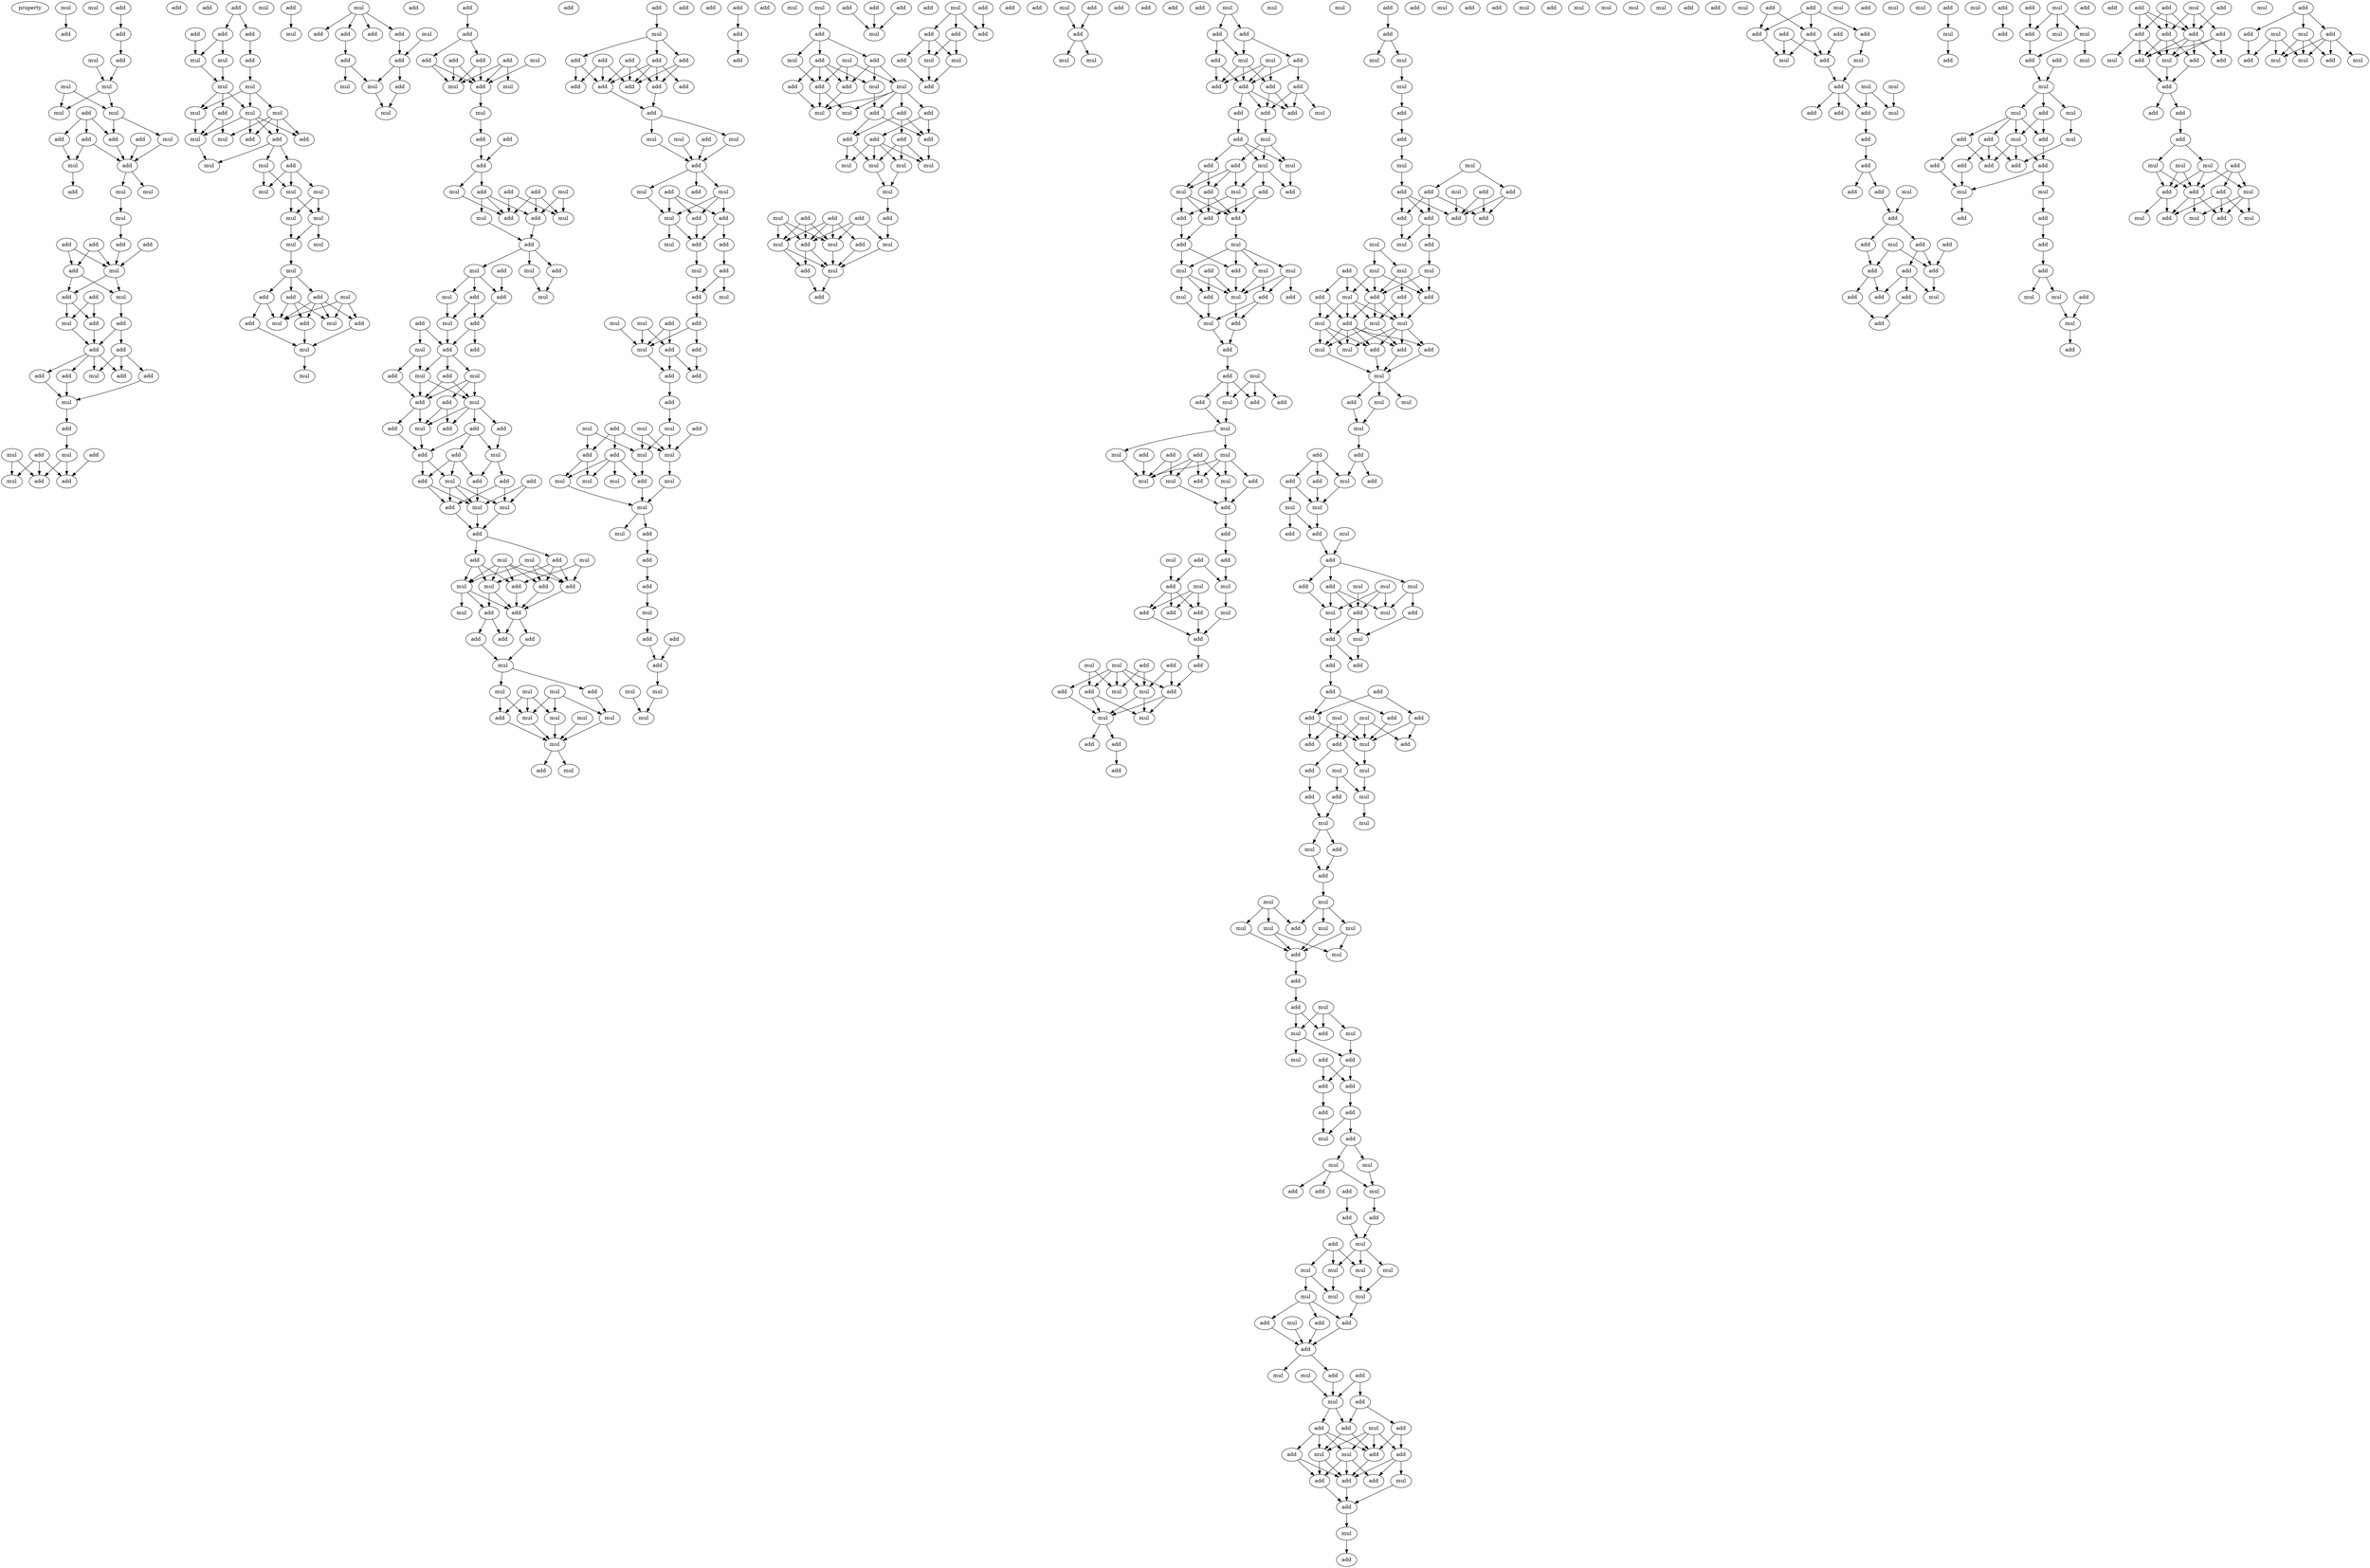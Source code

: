 digraph {
    node [fontcolor=black]
    property [mul=2,lf=2.0]
    0 [ label = mul ];
    1 [ label = mul ];
    2 [ label = add ];
    3 [ label = add ];
    4 [ label = add ];
    5 [ label = mul ];
    6 [ label = add ];
    7 [ label = mul ];
    8 [ label = mul ];
    9 [ label = add ];
    10 [ label = mul ];
    11 [ label = mul ];
    12 [ label = add ];
    13 [ label = add ];
    14 [ label = mul ];
    15 [ label = add ];
    16 [ label = add ];
    17 [ label = mul ];
    18 [ label = add ];
    19 [ label = add ];
    20 [ label = mul ];
    21 [ label = mul ];
    22 [ label = mul ];
    23 [ label = add ];
    24 [ label = add ];
    25 [ label = add ];
    26 [ label = add ];
    27 [ label = add ];
    28 [ label = add ];
    29 [ label = mul ];
    30 [ label = add ];
    31 [ label = add ];
    32 [ label = mul ];
    33 [ label = mul ];
    34 [ label = add ];
    35 [ label = add ];
    36 [ label = add ];
    37 [ label = add ];
    38 [ label = add ];
    39 [ label = add ];
    40 [ label = add ];
    41 [ label = add ];
    42 [ label = mul ];
    43 [ label = mul ];
    44 [ label = add ];
    45 [ label = mul ];
    46 [ label = add ];
    47 [ label = mul ];
    48 [ label = add ];
    49 [ label = add ];
    50 [ label = add ];
    51 [ label = mul ];
    52 [ label = add ];
    53 [ label = add ];
    54 [ label = add ];
    55 [ label = add ];
    56 [ label = add ];
    57 [ label = add ];
    58 [ label = mul ];
    59 [ label = mul ];
    60 [ label = mul ];
    61 [ label = mul ];
    62 [ label = add ];
    63 [ label = mul ];
    64 [ label = mul ];
    65 [ label = mul ];
    66 [ label = add ];
    67 [ label = add ];
    68 [ label = add ];
    69 [ label = mul ];
    70 [ label = mul ];
    71 [ label = mul ];
    72 [ label = add ];
    73 [ label = mul ];
    74 [ label = mul ];
    75 [ label = mul ];
    76 [ label = mul ];
    77 [ label = mul ];
    78 [ label = mul ];
    79 [ label = mul ];
    80 [ label = mul ];
    81 [ label = mul ];
    82 [ label = add ];
    83 [ label = add ];
    84 [ label = add ];
    85 [ label = mul ];
    86 [ label = mul ];
    87 [ label = mul ];
    88 [ label = add ];
    89 [ label = mul ];
    90 [ label = add ];
    91 [ label = add ];
    92 [ label = mul ];
    93 [ label = add ];
    94 [ label = mul ];
    95 [ label = mul ];
    96 [ label = mul ];
    97 [ label = add ];
    98 [ label = add ];
    99 [ label = add ];
    100 [ label = add ];
    101 [ label = mul ];
    102 [ label = add ];
    103 [ label = add ];
    104 [ label = add ];
    105 [ label = mul ];
    106 [ label = mul ];
    107 [ label = add ];
    108 [ label = add ];
    109 [ label = mul ];
    110 [ label = add ];
    111 [ label = add ];
    112 [ label = add ];
    113 [ label = add ];
    114 [ label = add ];
    115 [ label = mul ];
    116 [ label = add ];
    117 [ label = mul ];
    118 [ label = mul ];
    119 [ label = mul ];
    120 [ label = add ];
    121 [ label = add ];
    122 [ label = add ];
    123 [ label = add ];
    124 [ label = add ];
    125 [ label = add ];
    126 [ label = mul ];
    127 [ label = mul ];
    128 [ label = mul ];
    129 [ label = add ];
    130 [ label = add ];
    131 [ label = mul ];
    132 [ label = add ];
    133 [ label = mul ];
    134 [ label = add ];
    135 [ label = add ];
    136 [ label = mul ];
    137 [ label = mul ];
    138 [ label = mul ];
    139 [ label = add ];
    140 [ label = add ];
    141 [ label = mul ];
    142 [ label = add ];
    143 [ label = add ];
    144 [ label = add ];
    145 [ label = mul ];
    146 [ label = add ];
    147 [ label = mul ];
    148 [ label = add ];
    149 [ label = mul ];
    150 [ label = add ];
    151 [ label = add ];
    152 [ label = add ];
    153 [ label = mul ];
    154 [ label = add ];
    155 [ label = add ];
    156 [ label = mul ];
    157 [ label = add ];
    158 [ label = add ];
    159 [ label = mul ];
    160 [ label = add ];
    161 [ label = add ];
    162 [ label = add ];
    163 [ label = add ];
    164 [ label = mul ];
    165 [ label = add ];
    166 [ label = add ];
    167 [ label = add ];
    168 [ label = mul ];
    169 [ label = mul ];
    170 [ label = add ];
    171 [ label = mul ];
    172 [ label = add ];
    173 [ label = mul ];
    174 [ label = add ];
    175 [ label = mul ];
    176 [ label = add ];
    177 [ label = mul ];
    178 [ label = add ];
    179 [ label = add ];
    180 [ label = mul ];
    181 [ label = add ];
    182 [ label = add ];
    183 [ label = mul ];
    184 [ label = add ];
    185 [ label = add ];
    186 [ label = add ];
    187 [ label = mul ];
    188 [ label = mul ];
    189 [ label = mul ];
    190 [ label = add ];
    191 [ label = mul ];
    192 [ label = add ];
    193 [ label = mul ];
    194 [ label = mul ];
    195 [ label = mul ];
    196 [ label = mul ];
    197 [ label = mul ];
    198 [ label = add ];
    199 [ label = add ];
    200 [ label = mul ];
    201 [ label = add ];
    202 [ label = mul ];
    203 [ label = add ];
    204 [ label = add ];
    205 [ label = add ];
    206 [ label = add ];
    207 [ label = add ];
    208 [ label = add ];
    209 [ label = add ];
    210 [ label = add ];
    211 [ label = add ];
    212 [ label = add ];
    213 [ label = add ];
    214 [ label = mul ];
    215 [ label = mul ];
    216 [ label = add ];
    217 [ label = mul ];
    218 [ label = add ];
    219 [ label = add ];
    220 [ label = add ];
    221 [ label = mul ];
    222 [ label = mul ];
    223 [ label = add ];
    224 [ label = mul ];
    225 [ label = add ];
    226 [ label = add ];
    227 [ label = add ];
    228 [ label = add ];
    229 [ label = mul ];
    230 [ label = mul ];
    231 [ label = add ];
    232 [ label = mul ];
    233 [ label = add ];
    234 [ label = mul ];
    235 [ label = add ];
    236 [ label = add ];
    237 [ label = mul ];
    238 [ label = mul ];
    239 [ label = add ];
    240 [ label = add ];
    241 [ label = add ];
    242 [ label = add ];
    243 [ label = add ];
    244 [ label = add ];
    245 [ label = mul ];
    246 [ label = add ];
    247 [ label = mul ];
    248 [ label = mul ];
    249 [ label = mul ];
    250 [ label = mul ];
    251 [ label = add ];
    252 [ label = add ];
    253 [ label = add ];
    254 [ label = mul ];
    255 [ label = mul ];
    256 [ label = mul ];
    257 [ label = mul ];
    258 [ label = mul ];
    259 [ label = mul ];
    260 [ label = add ];
    261 [ label = add ];
    262 [ label = add ];
    263 [ label = add ];
    264 [ label = add ];
    265 [ label = mul ];
    266 [ label = add ];
    267 [ label = add ];
    268 [ label = add ];
    269 [ label = add ];
    270 [ label = add ];
    271 [ label = add ];
    272 [ label = mul ];
    273 [ label = mul ];
    274 [ label = mul ];
    275 [ label = mul ];
    276 [ label = mul ];
    277 [ label = add ];
    278 [ label = add ];
    279 [ label = add ];
    280 [ label = mul ];
    281 [ label = mul ];
    282 [ label = add ];
    283 [ label = add ];
    284 [ label = mul ];
    285 [ label = mul ];
    286 [ label = add ];
    287 [ label = add ];
    288 [ label = mul ];
    289 [ label = mul ];
    290 [ label = add ];
    291 [ label = add ];
    292 [ label = add ];
    293 [ label = add ];
    294 [ label = add ];
    295 [ label = add ];
    296 [ label = mul ];
    297 [ label = mul ];
    298 [ label = mul ];
    299 [ label = mul ];
    300 [ label = mul ];
    301 [ label = mul ];
    302 [ label = add ];
    303 [ label = add ];
    304 [ label = add ];
    305 [ label = add ];
    306 [ label = add ];
    307 [ label = mul ];
    308 [ label = add ];
    309 [ label = mul ];
    310 [ label = mul ];
    311 [ label = mul ];
    312 [ label = add ];
    313 [ label = add ];
    314 [ label = add ];
    315 [ label = add ];
    316 [ label = add ];
    317 [ label = mul ];
    318 [ label = add ];
    319 [ label = mul ];
    320 [ label = add ];
    321 [ label = add ];
    322 [ label = add ];
    323 [ label = add ];
    324 [ label = mul ];
    325 [ label = mul ];
    326 [ label = add ];
    327 [ label = add ];
    328 [ label = add ];
    329 [ label = add ];
    330 [ label = mul ];
    331 [ label = add ];
    332 [ label = add ];
    333 [ label = add ];
    334 [ label = add ];
    335 [ label = mul ];
    336 [ label = mul ];
    337 [ label = add ];
    338 [ label = add ];
    339 [ label = mul ];
    340 [ label = add ];
    341 [ label = add ];
    342 [ label = add ];
    343 [ label = add ];
    344 [ label = mul ];
    345 [ label = mul ];
    346 [ label = add ];
    347 [ label = add ];
    348 [ label = add ];
    349 [ label = add ];
    350 [ label = add ];
    351 [ label = mul ];
    352 [ label = add ];
    353 [ label = add ];
    354 [ label = mul ];
    355 [ label = add ];
    356 [ label = add ];
    357 [ label = add ];
    358 [ label = mul ];
    359 [ label = mul ];
    360 [ label = add ];
    361 [ label = mul ];
    362 [ label = add ];
    363 [ label = add ];
    364 [ label = mul ];
    365 [ label = add ];
    366 [ label = add ];
    367 [ label = add ];
    368 [ label = mul ];
    369 [ label = add ];
    370 [ label = mul ];
    371 [ label = mul ];
    372 [ label = add ];
    373 [ label = add ];
    374 [ label = mul ];
    375 [ label = add ];
    376 [ label = add ];
    377 [ label = mul ];
    378 [ label = mul ];
    379 [ label = add ];
    380 [ label = add ];
    381 [ label = mul ];
    382 [ label = add ];
    383 [ label = mul ];
    384 [ label = add ];
    385 [ label = mul ];
    386 [ label = add ];
    387 [ label = add ];
    388 [ label = add ];
    389 [ label = mul ];
    390 [ label = add ];
    391 [ label = add ];
    392 [ label = mul ];
    393 [ label = mul ];
    394 [ label = add ];
    395 [ label = add ];
    396 [ label = mul ];
    397 [ label = mul ];
    398 [ label = add ];
    399 [ label = mul ];
    400 [ label = add ];
    401 [ label = add ];
    402 [ label = mul ];
    403 [ label = mul ];
    404 [ label = add ];
    405 [ label = add ];
    406 [ label = mul ];
    407 [ label = mul ];
    408 [ label = add ];
    409 [ label = add ];
    410 [ label = add ];
    411 [ label = add ];
    412 [ label = mul ];
    413 [ label = add ];
    414 [ label = add ];
    415 [ label = mul ];
    416 [ label = mul ];
    417 [ label = add ];
    418 [ label = add ];
    419 [ label = mul ];
    420 [ label = add ];
    421 [ label = add ];
    422 [ label = mul ];
    423 [ label = add ];
    424 [ label = mul ];
    425 [ label = mul ];
    426 [ label = add ];
    427 [ label = add ];
    428 [ label = add ];
    429 [ label = mul ];
    430 [ label = add ];
    431 [ label = add ];
    432 [ label = add ];
    433 [ label = mul ];
    434 [ label = mul ];
    435 [ label = add ];
    436 [ label = add ];
    437 [ label = mul ];
    438 [ label = mul ];
    439 [ label = add ];
    440 [ label = add ];
    441 [ label = mul ];
    442 [ label = mul ];
    443 [ label = mul ];
    444 [ label = add ];
    445 [ label = add ];
    446 [ label = add ];
    447 [ label = add ];
    448 [ label = add ];
    449 [ label = add ];
    450 [ label = add ];
    451 [ label = add ];
    452 [ label = mul ];
    453 [ label = mul ];
    454 [ label = add ];
    455 [ label = mul ];
    456 [ label = add ];
    457 [ label = mul ];
    458 [ label = mul ];
    459 [ label = add ];
    460 [ label = add ];
    461 [ label = add ];
    462 [ label = add ];
    463 [ label = mul ];
    464 [ label = mul ];
    465 [ label = mul ];
    466 [ label = add ];
    467 [ label = mul ];
    468 [ label = add ];
    469 [ label = add ];
    470 [ label = add ];
    471 [ label = mul ];
    472 [ label = mul ];
    473 [ label = mul ];
    474 [ label = mul ];
    475 [ label = mul ];
    476 [ label = add ];
    477 [ label = mul ];
    478 [ label = add ];
    479 [ label = add ];
    480 [ label = add ];
    481 [ label = mul ];
    482 [ label = add ];
    483 [ label = add ];
    484 [ label = mul ];
    485 [ label = mul ];
    486 [ label = add ];
    487 [ label = mul ];
    488 [ label = mul ];
    489 [ label = add ];
    490 [ label = add ];
    491 [ label = add ];
    492 [ label = mul ];
    493 [ label = add ];
    494 [ label = mul ];
    495 [ label = mul ];
    496 [ label = mul ];
    497 [ label = add ];
    498 [ label = add ];
    499 [ label = mul ];
    500 [ label = mul ];
    501 [ label = add ];
    502 [ label = add ];
    503 [ label = add ];
    504 [ label = add ];
    505 [ label = add ];
    506 [ label = add ];
    507 [ label = add ];
    508 [ label = mul ];
    509 [ label = add ];
    510 [ label = mul ];
    511 [ label = add ];
    512 [ label = mul ];
    513 [ label = add ];
    514 [ label = add ];
    515 [ label = add ];
    516 [ label = add ];
    517 [ label = mul ];
    518 [ label = mul ];
    519 [ label = add ];
    520 [ label = mul ];
    521 [ label = mul ];
    522 [ label = add ];
    523 [ label = mul ];
    524 [ label = mul ];
    525 [ label = mul ];
    526 [ label = mul ];
    527 [ label = mul ];
    528 [ label = add ];
    529 [ label = add ];
    530 [ label = mul ];
    531 [ label = mul ];
    532 [ label = mul ];
    533 [ label = mul ];
    534 [ label = add ];
    535 [ label = mul ];
    536 [ label = mul ];
    537 [ label = add ];
    538 [ label = mul ];
    539 [ label = mul ];
    540 [ label = add ];
    541 [ label = add ];
    542 [ label = add ];
    543 [ label = mul ];
    544 [ label = mul ];
    545 [ label = add ];
    546 [ label = mul ];
    547 [ label = add ];
    548 [ label = mul ];
    549 [ label = add ];
    550 [ label = add ];
    551 [ label = add ];
    552 [ label = add ];
    553 [ label = add ];
    554 [ label = mul ];
    555 [ label = add ];
    556 [ label = add ];
    557 [ label = mul ];
    558 [ label = mul ];
    559 [ label = add ];
    560 [ label = mul ];
    561 [ label = add ];
    562 [ label = add ];
    563 [ label = add ];
    564 [ label = add ];
    565 [ label = mul ];
    566 [ label = add ];
    567 [ label = mul ];
    568 [ label = mul ];
    569 [ label = mul ];
    570 [ label = mul ];
    571 [ label = mul ];
    572 [ label = mul ];
    573 [ label = mul ];
    574 [ label = add ];
    575 [ label = mul ];
    576 [ label = add ];
    577 [ label = add ];
    578 [ label = mul ];
    579 [ label = add ];
    580 [ label = add ];
    581 [ label = mul ];
    582 [ label = add ];
    583 [ label = mul ];
    584 [ label = add ];
    585 [ label = mul ];
    586 [ label = add ];
    587 [ label = add ];
    588 [ label = mul ];
    589 [ label = add ];
    590 [ label = mul ];
    591 [ label = add ];
    592 [ label = mul ];
    593 [ label = add ];
    594 [ label = add ];
    595 [ label = add ];
    596 [ label = mul ];
    597 [ label = add ];
    598 [ label = add ];
    599 [ label = add ];
    600 [ label = mul ];
    601 [ label = add ];
    602 [ label = add ];
    603 [ label = add ];
    604 [ label = add ];
    605 [ label = add ];
    606 [ label = add ];
    607 [ label = add ];
    608 [ label = add ];
    609 [ label = mul ];
    610 [ label = add ];
    611 [ label = mul ];
    612 [ label = mul ];
    613 [ label = mul ];
    614 [ label = add ];
    615 [ label = add ];
    616 [ label = add ];
    617 [ label = mul ];
    618 [ label = add ];
    619 [ label = add ];
    620 [ label = add ];
    621 [ label = mul ];
    622 [ label = add ];
    623 [ label = add ];
    624 [ label = mul ];
    625 [ label = add ];
    626 [ label = add ];
    627 [ label = add ];
    628 [ label = mul ];
    629 [ label = mul ];
    630 [ label = add ];
    631 [ label = add ];
    632 [ label = add ];
    633 [ label = add ];
    634 [ label = add ];
    635 [ label = add ];
    636 [ label = mul ];
    637 [ label = mul ];
    638 [ label = add ];
    639 [ label = add ];
    640 [ label = add ];
    641 [ label = add ];
    642 [ label = mul ];
    643 [ label = mul ];
    644 [ label = add ];
    645 [ label = add ];
    646 [ label = add ];
    647 [ label = add ];
    648 [ label = mul ];
    649 [ label = add ];
    650 [ label = add ];
    651 [ label = mul ];
    652 [ label = mul ];
    653 [ label = add ];
    654 [ label = add ];
    655 [ label = mul ];
    656 [ label = mul ];
    657 [ label = mul ];
    658 [ label = mul ];
    659 [ label = add ];
    660 [ label = mul ];
    661 [ label = add ];
    662 [ label = add ];
    663 [ label = add ];
    664 [ label = mul ];
    665 [ label = add ];
    666 [ label = add ];
    667 [ label = add ];
    668 [ label = add ];
    669 [ label = add ];
    670 [ label = mul ];
    671 [ label = mul ];
    672 [ label = add ];
    673 [ label = add ];
    674 [ label = add ];
    675 [ label = add ];
    676 [ label = add ];
    677 [ label = mul ];
    678 [ label = mul ];
    679 [ label = add ];
    680 [ label = mul ];
    681 [ label = add ];
    682 [ label = add ];
    683 [ label = add ];
    684 [ label = mul ];
    685 [ label = add ];
    686 [ label = add ];
    687 [ label = add ];
    688 [ label = add ];
    689 [ label = add ];
    690 [ label = add ];
    691 [ label = add ];
    692 [ label = mul ];
    693 [ label = mul ];
    694 [ label = add ];
    695 [ label = add ];
    696 [ label = add ];
    697 [ label = mul ];
    698 [ label = add ];
    699 [ label = add ];
    700 [ label = add ];
    701 [ label = mul ];
    702 [ label = mul ];
    703 [ label = mul ];
    704 [ label = add ];
    705 [ label = add ];
    706 [ label = add ];
    707 [ label = mul ];
    708 [ label = mul ];
    709 [ label = mul ];
    710 [ label = add ];
    711 [ label = mul ];
    712 [ label = add ];
    713 [ label = add ];
    714 [ label = add ];
    715 [ label = mul ];
    716 [ label = add ];
    717 [ label = mul ];
    718 [ label = mul ];
    719 [ label = add ];
    720 [ label = add ];
    721 [ label = mul ];
    722 [ label = mul ];
    0 -> 4 [ name = 0 ];
    2 -> 3 [ name = 1 ];
    3 -> 6 [ name = 2 ];
    5 -> 8 [ name = 3 ];
    6 -> 8 [ name = 4 ];
    7 -> 10 [ name = 5 ];
    7 -> 11 [ name = 6 ];
    8 -> 10 [ name = 7 ];
    8 -> 11 [ name = 8 ];
    9 -> 12 [ name = 9 ];
    9 -> 15 [ name = 10 ];
    9 -> 16 [ name = 11 ];
    10 -> 14 [ name = 12 ];
    10 -> 15 [ name = 13 ];
    12 -> 17 [ name = 14 ];
    13 -> 18 [ name = 15 ];
    14 -> 18 [ name = 16 ];
    15 -> 18 [ name = 17 ];
    16 -> 17 [ name = 18 ];
    16 -> 18 [ name = 19 ];
    17 -> 19 [ name = 20 ];
    18 -> 20 [ name = 21 ];
    18 -> 21 [ name = 22 ];
    20 -> 22 [ name = 23 ];
    22 -> 23 [ name = 24 ];
    23 -> 29 [ name = 25 ];
    25 -> 29 [ name = 26 ];
    26 -> 28 [ name = 27 ];
    26 -> 29 [ name = 28 ];
    27 -> 28 [ name = 29 ];
    27 -> 29 [ name = 30 ];
    28 -> 30 [ name = 31 ];
    28 -> 32 [ name = 32 ];
    29 -> 30 [ name = 33 ];
    29 -> 32 [ name = 34 ];
    30 -> 33 [ name = 35 ];
    30 -> 34 [ name = 36 ];
    31 -> 33 [ name = 37 ];
    31 -> 34 [ name = 38 ];
    32 -> 35 [ name = 39 ];
    33 -> 37 [ name = 40 ];
    34 -> 37 [ name = 41 ];
    35 -> 36 [ name = 42 ];
    35 -> 37 [ name = 43 ];
    36 -> 39 [ name = 44 ];
    36 -> 41 [ name = 45 ];
    36 -> 42 [ name = 46 ];
    37 -> 38 [ name = 47 ];
    37 -> 39 [ name = 48 ];
    37 -> 40 [ name = 49 ];
    37 -> 42 [ name = 50 ];
    38 -> 43 [ name = 51 ];
    40 -> 43 [ name = 52 ];
    41 -> 43 [ name = 53 ];
    43 -> 44 [ name = 54 ];
    44 -> 47 [ name = 55 ];
    45 -> 50 [ name = 56 ];
    45 -> 51 [ name = 57 ];
    46 -> 50 [ name = 58 ];
    46 -> 51 [ name = 59 ];
    46 -> 52 [ name = 60 ];
    47 -> 50 [ name = 61 ];
    47 -> 52 [ name = 62 ];
    49 -> 52 [ name = 63 ];
    53 -> 54 [ name = 64 ];
    53 -> 56 [ name = 65 ];
    54 -> 57 [ name = 66 ];
    55 -> 59 [ name = 67 ];
    56 -> 58 [ name = 68 ];
    56 -> 59 [ name = 69 ];
    57 -> 60 [ name = 70 ];
    58 -> 61 [ name = 71 ];
    59 -> 61 [ name = 72 ];
    60 -> 63 [ name = 73 ];
    60 -> 64 [ name = 74 ];
    60 -> 65 [ name = 75 ];
    61 -> 62 [ name = 76 ];
    61 -> 64 [ name = 77 ];
    61 -> 65 [ name = 78 ];
    62 -> 69 [ name = 79 ];
    62 -> 70 [ name = 80 ];
    63 -> 66 [ name = 81 ];
    63 -> 67 [ name = 82 ];
    63 -> 68 [ name = 83 ];
    63 -> 70 [ name = 84 ];
    64 -> 66 [ name = 85 ];
    64 -> 67 [ name = 86 ];
    64 -> 68 [ name = 87 ];
    64 -> 69 [ name = 88 ];
    65 -> 69 [ name = 89 ];
    67 -> 71 [ name = 90 ];
    67 -> 72 [ name = 91 ];
    67 -> 73 [ name = 92 ];
    69 -> 73 [ name = 93 ];
    71 -> 74 [ name = 94 ];
    71 -> 75 [ name = 95 ];
    72 -> 74 [ name = 96 ];
    72 -> 75 [ name = 97 ];
    72 -> 76 [ name = 98 ];
    75 -> 77 [ name = 99 ];
    75 -> 78 [ name = 100 ];
    76 -> 77 [ name = 101 ];
    76 -> 78 [ name = 102 ];
    77 -> 79 [ name = 103 ];
    78 -> 79 [ name = 104 ];
    78 -> 80 [ name = 105 ];
    79 -> 81 [ name = 106 ];
    81 -> 82 [ name = 107 ];
    81 -> 83 [ name = 108 ];
    81 -> 84 [ name = 109 ];
    82 -> 87 [ name = 110 ];
    82 -> 88 [ name = 111 ];
    83 -> 87 [ name = 112 ];
    83 -> 89 [ name = 113 ];
    83 -> 90 [ name = 114 ];
    84 -> 87 [ name = 115 ];
    84 -> 89 [ name = 116 ];
    84 -> 90 [ name = 117 ];
    84 -> 91 [ name = 118 ];
    85 -> 87 [ name = 119 ];
    85 -> 89 [ name = 120 ];
    85 -> 91 [ name = 121 ];
    88 -> 92 [ name = 122 ];
    90 -> 92 [ name = 123 ];
    91 -> 92 [ name = 124 ];
    92 -> 94 [ name = 125 ];
    93 -> 95 [ name = 126 ];
    96 -> 97 [ name = 127 ];
    96 -> 98 [ name = 128 ];
    96 -> 99 [ name = 129 ];
    96 -> 100 [ name = 130 ];
    98 -> 102 [ name = 131 ];
    100 -> 103 [ name = 132 ];
    101 -> 103 [ name = 133 ];
    102 -> 105 [ name = 134 ];
    102 -> 106 [ name = 135 ];
    103 -> 104 [ name = 136 ];
    103 -> 106 [ name = 137 ];
    104 -> 109 [ name = 138 ];
    106 -> 109 [ name = 139 ];
    108 -> 110 [ name = 140 ];
    110 -> 111 [ name = 141 ];
    110 -> 114 [ name = 142 ];
    111 -> 116 [ name = 143 ];
    111 -> 117 [ name = 144 ];
    112 -> 116 [ name = 145 ];
    112 -> 117 [ name = 146 ];
    112 -> 118 [ name = 147 ];
    113 -> 116 [ name = 148 ];
    113 -> 117 [ name = 149 ];
    114 -> 116 [ name = 150 ];
    114 -> 117 [ name = 151 ];
    115 -> 116 [ name = 152 ];
    116 -> 119 [ name = 153 ];
    119 -> 120 [ name = 154 ];
    120 -> 122 [ name = 155 ];
    121 -> 122 [ name = 156 ];
    122 -> 124 [ name = 157 ];
    122 -> 126 [ name = 158 ];
    123 -> 128 [ name = 159 ];
    123 -> 129 [ name = 160 ];
    123 -> 130 [ name = 161 ];
    124 -> 129 [ name = 162 ];
    124 -> 130 [ name = 163 ];
    124 -> 131 [ name = 164 ];
    125 -> 128 [ name = 165 ];
    125 -> 130 [ name = 166 ];
    126 -> 130 [ name = 167 ];
    127 -> 128 [ name = 168 ];
    127 -> 129 [ name = 169 ];
    129 -> 132 [ name = 170 ];
    131 -> 132 [ name = 171 ];
    132 -> 133 [ name = 172 ];
    132 -> 134 [ name = 173 ];
    132 -> 136 [ name = 174 ];
    133 -> 138 [ name = 175 ];
    133 -> 139 [ name = 176 ];
    133 -> 140 [ name = 177 ];
    134 -> 137 [ name = 178 ];
    135 -> 140 [ name = 179 ];
    136 -> 137 [ name = 180 ];
    138 -> 141 [ name = 181 ];
    139 -> 141 [ name = 182 ];
    139 -> 143 [ name = 183 ];
    140 -> 143 [ name = 184 ];
    141 -> 144 [ name = 185 ];
    142 -> 144 [ name = 186 ];
    142 -> 145 [ name = 187 ];
    143 -> 144 [ name = 188 ];
    143 -> 146 [ name = 189 ];
    144 -> 147 [ name = 190 ];
    144 -> 148 [ name = 191 ];
    144 -> 149 [ name = 192 ];
    145 -> 149 [ name = 193 ];
    145 -> 150 [ name = 194 ];
    147 -> 151 [ name = 195 ];
    147 -> 152 [ name = 196 ];
    147 -> 153 [ name = 197 ];
    148 -> 152 [ name = 198 ];
    148 -> 153 [ name = 199 ];
    149 -> 152 [ name = 200 ];
    149 -> 153 [ name = 201 ];
    150 -> 152 [ name = 202 ];
    151 -> 154 [ name = 203 ];
    151 -> 156 [ name = 204 ];
    152 -> 156 [ name = 205 ];
    152 -> 158 [ name = 206 ];
    153 -> 154 [ name = 207 ];
    153 -> 155 [ name = 208 ];
    153 -> 156 [ name = 209 ];
    153 -> 157 [ name = 210 ];
    155 -> 159 [ name = 211 ];
    156 -> 161 [ name = 212 ];
    157 -> 159 [ name = 213 ];
    157 -> 160 [ name = 214 ];
    157 -> 161 [ name = 215 ];
    158 -> 161 [ name = 216 ];
    159 -> 163 [ name = 217 ];
    159 -> 166 [ name = 218 ];
    160 -> 162 [ name = 219 ];
    160 -> 164 [ name = 220 ];
    160 -> 166 [ name = 221 ];
    161 -> 162 [ name = 222 ];
    161 -> 164 [ name = 223 ];
    162 -> 167 [ name = 224 ];
    162 -> 168 [ name = 225 ];
    163 -> 167 [ name = 226 ];
    163 -> 169 [ name = 227 ];
    164 -> 167 [ name = 228 ];
    164 -> 168 [ name = 229 ];
    164 -> 169 [ name = 230 ];
    165 -> 168 [ name = 231 ];
    165 -> 169 [ name = 232 ];
    166 -> 168 [ name = 233 ];
    167 -> 170 [ name = 234 ];
    168 -> 170 [ name = 235 ];
    169 -> 170 [ name = 236 ];
    170 -> 172 [ name = 237 ];
    170 -> 174 [ name = 238 ];
    171 -> 176 [ name = 239 ];
    171 -> 178 [ name = 240 ];
    172 -> 176 [ name = 241 ];
    172 -> 177 [ name = 242 ];
    172 -> 180 [ name = 243 ];
    173 -> 178 [ name = 244 ];
    173 -> 179 [ name = 245 ];
    173 -> 180 [ name = 246 ];
    174 -> 177 [ name = 247 ];
    174 -> 178 [ name = 248 ];
    174 -> 179 [ name = 249 ];
    175 -> 176 [ name = 250 ];
    175 -> 177 [ name = 251 ];
    175 -> 178 [ name = 252 ];
    175 -> 179 [ name = 253 ];
    175 -> 180 [ name = 254 ];
    176 -> 181 [ name = 255 ];
    177 -> 181 [ name = 256 ];
    177 -> 182 [ name = 257 ];
    178 -> 181 [ name = 258 ];
    179 -> 181 [ name = 259 ];
    180 -> 181 [ name = 260 ];
    180 -> 182 [ name = 261 ];
    180 -> 183 [ name = 262 ];
    181 -> 185 [ name = 263 ];
    181 -> 186 [ name = 264 ];
    182 -> 184 [ name = 265 ];
    182 -> 186 [ name = 266 ];
    184 -> 187 [ name = 267 ];
    185 -> 187 [ name = 268 ];
    187 -> 188 [ name = 269 ];
    187 -> 190 [ name = 270 ];
    188 -> 192 [ name = 271 ];
    188 -> 195 [ name = 272 ];
    189 -> 192 [ name = 273 ];
    189 -> 195 [ name = 274 ];
    189 -> 196 [ name = 275 ];
    190 -> 194 [ name = 276 ];
    191 -> 194 [ name = 277 ];
    191 -> 195 [ name = 278 ];
    191 -> 196 [ name = 279 ];
    192 -> 197 [ name = 280 ];
    193 -> 197 [ name = 281 ];
    194 -> 197 [ name = 282 ];
    195 -> 197 [ name = 283 ];
    196 -> 197 [ name = 284 ];
    197 -> 198 [ name = 285 ];
    197 -> 200 [ name = 286 ];
    201 -> 202 [ name = 287 ];
    202 -> 204 [ name = 288 ];
    202 -> 206 [ name = 289 ];
    202 -> 207 [ name = 290 ];
    203 -> 209 [ name = 291 ];
    203 -> 210 [ name = 292 ];
    203 -> 211 [ name = 293 ];
    204 -> 209 [ name = 294 ];
    204 -> 211 [ name = 295 ];
    205 -> 209 [ name = 296 ];
    205 -> 210 [ name = 297 ];
    205 -> 212 [ name = 298 ];
    206 -> 210 [ name = 299 ];
    206 -> 212 [ name = 300 ];
    207 -> 208 [ name = 301 ];
    207 -> 209 [ name = 302 ];
    207 -> 210 [ name = 303 ];
    207 -> 212 [ name = 304 ];
    209 -> 213 [ name = 305 ];
    212 -> 213 [ name = 306 ];
    213 -> 214 [ name = 307 ];
    213 -> 217 [ name = 308 ];
    214 -> 219 [ name = 309 ];
    215 -> 219 [ name = 310 ];
    216 -> 219 [ name = 311 ];
    217 -> 219 [ name = 312 ];
    219 -> 221 [ name = 313 ];
    219 -> 222 [ name = 314 ];
    219 -> 223 [ name = 315 ];
    220 -> 224 [ name = 316 ];
    220 -> 225 [ name = 317 ];
    220 -> 226 [ name = 318 ];
    221 -> 224 [ name = 319 ];
    221 -> 225 [ name = 320 ];
    221 -> 226 [ name = 321 ];
    222 -> 224 [ name = 322 ];
    224 -> 227 [ name = 323 ];
    224 -> 229 [ name = 324 ];
    225 -> 227 [ name = 325 ];
    225 -> 228 [ name = 326 ];
    226 -> 227 [ name = 327 ];
    227 -> 230 [ name = 328 ];
    228 -> 231 [ name = 329 ];
    230 -> 233 [ name = 330 ];
    231 -> 232 [ name = 331 ];
    231 -> 233 [ name = 332 ];
    233 -> 235 [ name = 333 ];
    234 -> 238 [ name = 334 ];
    234 -> 240 [ name = 335 ];
    235 -> 238 [ name = 336 ];
    235 -> 239 [ name = 337 ];
    236 -> 238 [ name = 338 ];
    236 -> 240 [ name = 339 ];
    237 -> 238 [ name = 340 ];
    238 -> 242 [ name = 341 ];
    239 -> 241 [ name = 342 ];
    240 -> 241 [ name = 343 ];
    240 -> 242 [ name = 344 ];
    242 -> 243 [ name = 345 ];
    243 -> 247 [ name = 346 ];
    244 -> 250 [ name = 347 ];
    245 -> 249 [ name = 348 ];
    245 -> 252 [ name = 349 ];
    246 -> 250 [ name = 350 ];
    246 -> 251 [ name = 351 ];
    246 -> 252 [ name = 352 ];
    247 -> 249 [ name = 353 ];
    247 -> 250 [ name = 354 ];
    248 -> 249 [ name = 355 ];
    248 -> 250 [ name = 356 ];
    249 -> 253 [ name = 357 ];
    250 -> 256 [ name = 358 ];
    251 -> 253 [ name = 359 ];
    251 -> 254 [ name = 360 ];
    251 -> 255 [ name = 361 ];
    251 -> 257 [ name = 362 ];
    252 -> 254 [ name = 363 ];
    252 -> 257 [ name = 364 ];
    253 -> 258 [ name = 365 ];
    254 -> 258 [ name = 366 ];
    256 -> 258 [ name = 367 ];
    258 -> 259 [ name = 368 ];
    258 -> 261 [ name = 369 ];
    261 -> 262 [ name = 370 ];
    262 -> 263 [ name = 371 ];
    263 -> 265 [ name = 372 ];
    264 -> 266 [ name = 373 ];
    265 -> 268 [ name = 374 ];
    266 -> 270 [ name = 375 ];
    268 -> 271 [ name = 376 ];
    269 -> 271 [ name = 377 ];
    271 -> 274 [ name = 378 ];
    273 -> 275 [ name = 379 ];
    274 -> 275 [ name = 380 ];
    276 -> 277 [ name = 381 ];
    277 -> 278 [ name = 382 ];
    277 -> 279 [ name = 383 ];
    277 -> 281 [ name = 384 ];
    278 -> 284 [ name = 385 ];
    278 -> 285 [ name = 386 ];
    278 -> 286 [ name = 387 ];
    279 -> 282 [ name = 388 ];
    279 -> 283 [ name = 389 ];
    279 -> 284 [ name = 390 ];
    279 -> 286 [ name = 391 ];
    280 -> 283 [ name = 392 ];
    280 -> 285 [ name = 393 ];
    280 -> 286 [ name = 394 ];
    281 -> 283 [ name = 395 ];
    282 -> 288 [ name = 396 ];
    283 -> 288 [ name = 397 ];
    283 -> 289 [ name = 398 ];
    284 -> 290 [ name = 399 ];
    285 -> 287 [ name = 400 ];
    285 -> 288 [ name = 401 ];
    285 -> 289 [ name = 402 ];
    285 -> 290 [ name = 403 ];
    285 -> 291 [ name = 404 ];
    286 -> 288 [ name = 405 ];
    287 -> 293 [ name = 406 ];
    287 -> 294 [ name = 407 ];
    287 -> 295 [ name = 408 ];
    290 -> 293 [ name = 409 ];
    290 -> 295 [ name = 410 ];
    291 -> 292 [ name = 411 ];
    291 -> 295 [ name = 412 ];
    292 -> 296 [ name = 413 ];
    292 -> 297 [ name = 414 ];
    292 -> 298 [ name = 415 ];
    292 -> 299 [ name = 416 ];
    293 -> 297 [ name = 417 ];
    293 -> 298 [ name = 418 ];
    294 -> 296 [ name = 419 ];
    294 -> 297 [ name = 420 ];
    294 -> 299 [ name = 421 ];
    295 -> 296 [ name = 422 ];
    297 -> 300 [ name = 423 ];
    299 -> 300 [ name = 424 ];
    300 -> 304 [ name = 425 ];
    301 -> 306 [ name = 426 ];
    301 -> 307 [ name = 427 ];
    301 -> 310 [ name = 428 ];
    302 -> 306 [ name = 429 ];
    302 -> 307 [ name = 430 ];
    302 -> 308 [ name = 431 ];
    302 -> 310 [ name = 432 ];
    303 -> 306 [ name = 433 ];
    303 -> 307 [ name = 434 ];
    303 -> 310 [ name = 435 ];
    304 -> 309 [ name = 436 ];
    305 -> 306 [ name = 437 ];
    305 -> 309 [ name = 438 ];
    305 -> 310 [ name = 439 ];
    306 -> 311 [ name = 440 ];
    306 -> 312 [ name = 441 ];
    307 -> 311 [ name = 442 ];
    307 -> 312 [ name = 443 ];
    308 -> 311 [ name = 444 ];
    309 -> 311 [ name = 445 ];
    310 -> 311 [ name = 446 ];
    311 -> 313 [ name = 447 ];
    312 -> 313 [ name = 448 ];
    314 -> 317 [ name = 449 ];
    315 -> 317 [ name = 450 ];
    316 -> 317 [ name = 451 ];
    319 -> 321 [ name = 452 ];
    319 -> 322 [ name = 453 ];
    319 -> 323 [ name = 454 ];
    320 -> 322 [ name = 455 ];
    321 -> 324 [ name = 456 ];
    321 -> 325 [ name = 457 ];
    323 -> 324 [ name = 458 ];
    323 -> 325 [ name = 459 ];
    323 -> 326 [ name = 460 ];
    324 -> 327 [ name = 461 ];
    325 -> 327 [ name = 462 ];
    326 -> 327 [ name = 463 ];
    330 -> 333 [ name = 464 ];
    332 -> 333 [ name = 465 ];
    333 -> 335 [ name = 466 ];
    333 -> 336 [ name = 467 ];
    339 -> 340 [ name = 468 ];
    339 -> 341 [ name = 469 ];
    340 -> 343 [ name = 470 ];
    340 -> 344 [ name = 471 ];
    341 -> 342 [ name = 472 ];
    341 -> 344 [ name = 473 ];
    342 -> 346 [ name = 474 ];
    342 -> 347 [ name = 475 ];
    343 -> 347 [ name = 476 ];
    343 -> 348 [ name = 477 ];
    344 -> 347 [ name = 478 ];
    344 -> 348 [ name = 479 ];
    344 -> 349 [ name = 480 ];
    345 -> 347 [ name = 481 ];
    345 -> 348 [ name = 482 ];
    345 -> 349 [ name = 483 ];
    346 -> 351 [ name = 484 ];
    346 -> 352 [ name = 485 ];
    346 -> 353 [ name = 486 ];
    347 -> 350 [ name = 487 ];
    347 -> 352 [ name = 488 ];
    347 -> 353 [ name = 489 ];
    349 -> 352 [ name = 490 ];
    349 -> 353 [ name = 491 ];
    350 -> 355 [ name = 492 ];
    352 -> 354 [ name = 493 ];
    354 -> 356 [ name = 494 ];
    354 -> 358 [ name = 495 ];
    354 -> 359 [ name = 496 ];
    355 -> 357 [ name = 497 ];
    355 -> 358 [ name = 498 ];
    355 -> 359 [ name = 499 ];
    356 -> 361 [ name = 500 ];
    356 -> 363 [ name = 501 ];
    356 -> 364 [ name = 502 ];
    357 -> 361 [ name = 503 ];
    357 -> 363 [ name = 504 ];
    358 -> 360 [ name = 505 ];
    358 -> 362 [ name = 506 ];
    358 -> 364 [ name = 507 ];
    359 -> 362 [ name = 508 ];
    360 -> 365 [ name = 509 ];
    360 -> 367 [ name = 510 ];
    361 -> 365 [ name = 511 ];
    361 -> 366 [ name = 512 ];
    361 -> 367 [ name = 513 ];
    363 -> 365 [ name = 514 ];
    363 -> 367 [ name = 515 ];
    364 -> 365 [ name = 516 ];
    364 -> 366 [ name = 517 ];
    365 -> 368 [ name = 518 ];
    366 -> 369 [ name = 519 ];
    367 -> 369 [ name = 520 ];
    368 -> 370 [ name = 521 ];
    368 -> 371 [ name = 522 ];
    368 -> 373 [ name = 523 ];
    368 -> 374 [ name = 524 ];
    369 -> 371 [ name = 525 ];
    369 -> 373 [ name = 526 ];
    370 -> 375 [ name = 527 ];
    370 -> 378 [ name = 528 ];
    371 -> 376 [ name = 529 ];
    371 -> 377 [ name = 530 ];
    371 -> 378 [ name = 531 ];
    372 -> 376 [ name = 532 ];
    372 -> 378 [ name = 533 ];
    373 -> 378 [ name = 534 ];
    374 -> 375 [ name = 535 ];
    374 -> 378 [ name = 536 ];
    374 -> 379 [ name = 537 ];
    375 -> 380 [ name = 538 ];
    375 -> 381 [ name = 539 ];
    376 -> 381 [ name = 540 ];
    377 -> 381 [ name = 541 ];
    378 -> 380 [ name = 542 ];
    380 -> 382 [ name = 543 ];
    381 -> 382 [ name = 544 ];
    382 -> 384 [ name = 545 ];
    383 -> 385 [ name = 546 ];
    383 -> 387 [ name = 547 ];
    383 -> 388 [ name = 548 ];
    384 -> 385 [ name = 549 ];
    384 -> 386 [ name = 550 ];
    384 -> 387 [ name = 551 ];
    385 -> 389 [ name = 552 ];
    386 -> 389 [ name = 553 ];
    389 -> 392 [ name = 554 ];
    389 -> 393 [ name = 555 ];
    390 -> 397 [ name = 556 ];
    391 -> 396 [ name = 557 ];
    391 -> 397 [ name = 558 ];
    392 -> 397 [ name = 559 ];
    393 -> 395 [ name = 560 ];
    393 -> 397 [ name = 561 ];
    393 -> 398 [ name = 562 ];
    393 -> 399 [ name = 563 ];
    394 -> 395 [ name = 564 ];
    394 -> 396 [ name = 565 ];
    394 -> 397 [ name = 566 ];
    394 -> 399 [ name = 567 ];
    396 -> 400 [ name = 568 ];
    398 -> 400 [ name = 569 ];
    399 -> 400 [ name = 570 ];
    400 -> 401 [ name = 571 ];
    401 -> 405 [ name = 572 ];
    403 -> 408 [ name = 573 ];
    404 -> 406 [ name = 574 ];
    404 -> 408 [ name = 575 ];
    405 -> 406 [ name = 576 ];
    406 -> 412 [ name = 577 ];
    407 -> 409 [ name = 578 ];
    407 -> 410 [ name = 579 ];
    407 -> 411 [ name = 580 ];
    408 -> 409 [ name = 581 ];
    408 -> 410 [ name = 582 ];
    408 -> 411 [ name = 583 ];
    409 -> 413 [ name = 584 ];
    410 -> 413 [ name = 585 ];
    412 -> 413 [ name = 586 ];
    413 -> 418 [ name = 587 ];
    414 -> 419 [ name = 588 ];
    414 -> 422 [ name = 589 ];
    415 -> 420 [ name = 590 ];
    415 -> 422 [ name = 591 ];
    416 -> 419 [ name = 592 ];
    416 -> 420 [ name = 593 ];
    416 -> 421 [ name = 594 ];
    416 -> 422 [ name = 595 ];
    416 -> 423 [ name = 596 ];
    417 -> 419 [ name = 597 ];
    417 -> 423 [ name = 598 ];
    418 -> 423 [ name = 599 ];
    419 -> 424 [ name = 600 ];
    419 -> 425 [ name = 601 ];
    420 -> 424 [ name = 602 ];
    420 -> 425 [ name = 603 ];
    421 -> 425 [ name = 604 ];
    423 -> 424 [ name = 605 ];
    423 -> 425 [ name = 606 ];
    425 -> 426 [ name = 607 ];
    425 -> 427 [ name = 608 ];
    427 -> 428 [ name = 609 ];
    430 -> 432 [ name = 610 ];
    432 -> 433 [ name = 611 ];
    432 -> 437 [ name = 612 ];
    437 -> 438 [ name = 613 ];
    438 -> 439 [ name = 614 ];
    439 -> 440 [ name = 615 ];
    440 -> 441 [ name = 616 ];
    441 -> 446 [ name = 617 ];
    442 -> 444 [ name = 618 ];
    442 -> 447 [ name = 619 ];
    443 -> 448 [ name = 620 ];
    444 -> 449 [ name = 621 ];
    444 -> 450 [ name = 622 ];
    444 -> 451 [ name = 623 ];
    445 -> 448 [ name = 624 ];
    445 -> 451 [ name = 625 ];
    446 -> 448 [ name = 626 ];
    446 -> 449 [ name = 627 ];
    446 -> 450 [ name = 628 ];
    447 -> 448 [ name = 629 ];
    447 -> 451 [ name = 630 ];
    449 -> 452 [ name = 631 ];
    449 -> 454 [ name = 632 ];
    450 -> 452 [ name = 633 ];
    453 -> 457 [ name = 634 ];
    453 -> 458 [ name = 635 ];
    454 -> 455 [ name = 636 ];
    455 -> 460 [ name = 637 ];
    455 -> 461 [ name = 638 ];
    456 -> 459 [ name = 639 ];
    456 -> 461 [ name = 640 ];
    456 -> 463 [ name = 641 ];
    457 -> 460 [ name = 642 ];
    457 -> 461 [ name = 643 ];
    457 -> 462 [ name = 644 ];
    458 -> 460 [ name = 645 ];
    458 -> 461 [ name = 646 ];
    458 -> 463 [ name = 647 ];
    459 -> 465 [ name = 648 ];
    459 -> 466 [ name = 649 ];
    460 -> 464 [ name = 650 ];
    461 -> 464 [ name = 651 ];
    461 -> 466 [ name = 652 ];
    461 -> 467 [ name = 653 ];
    462 -> 464 [ name = 654 ];
    462 -> 467 [ name = 655 ];
    463 -> 464 [ name = 656 ];
    463 -> 465 [ name = 657 ];
    463 -> 466 [ name = 658 ];
    463 -> 467 [ name = 659 ];
    464 -> 468 [ name = 660 ];
    464 -> 469 [ name = 661 ];
    464 -> 470 [ name = 662 ];
    464 -> 471 [ name = 663 ];
    465 -> 468 [ name = 664 ];
    465 -> 471 [ name = 665 ];
    465 -> 472 [ name = 666 ];
    466 -> 468 [ name = 667 ];
    466 -> 469 [ name = 668 ];
    466 -> 470 [ name = 669 ];
    466 -> 471 [ name = 670 ];
    466 -> 472 [ name = 671 ];
    467 -> 469 [ name = 672 ];
    467 -> 472 [ name = 673 ];
    468 -> 473 [ name = 674 ];
    469 -> 473 [ name = 675 ];
    470 -> 473 [ name = 676 ];
    472 -> 473 [ name = 677 ];
    473 -> 474 [ name = 678 ];
    473 -> 475 [ name = 679 ];
    473 -> 476 [ name = 680 ];
    474 -> 477 [ name = 681 ];
    476 -> 477 [ name = 682 ];
    477 -> 478 [ name = 683 ];
    478 -> 481 [ name = 684 ];
    478 -> 482 [ name = 685 ];
    479 -> 480 [ name = 686 ];
    479 -> 481 [ name = 687 ];
    479 -> 483 [ name = 688 ];
    480 -> 484 [ name = 689 ];
    480 -> 485 [ name = 690 ];
    481 -> 484 [ name = 691 ];
    483 -> 484 [ name = 692 ];
    484 -> 486 [ name = 693 ];
    485 -> 486 [ name = 694 ];
    485 -> 489 [ name = 695 ];
    486 -> 490 [ name = 696 ];
    487 -> 490 [ name = 697 ];
    490 -> 491 [ name = 698 ];
    490 -> 492 [ name = 699 ];
    490 -> 493 [ name = 700 ];
    491 -> 496 [ name = 701 ];
    491 -> 497 [ name = 702 ];
    491 -> 499 [ name = 703 ];
    492 -> 496 [ name = 704 ];
    492 -> 498 [ name = 705 ];
    493 -> 499 [ name = 706 ];
    494 -> 496 [ name = 707 ];
    494 -> 497 [ name = 708 ];
    494 -> 499 [ name = 709 ];
    495 -> 497 [ name = 710 ];
    497 -> 500 [ name = 711 ];
    497 -> 501 [ name = 712 ];
    498 -> 500 [ name = 713 ];
    499 -> 501 [ name = 714 ];
    500 -> 503 [ name = 715 ];
    501 -> 502 [ name = 716 ];
    501 -> 503 [ name = 717 ];
    502 -> 506 [ name = 718 ];
    505 -> 509 [ name = 719 ];
    505 -> 511 [ name = 720 ];
    506 -> 507 [ name = 721 ];
    506 -> 509 [ name = 722 ];
    507 -> 512 [ name = 723 ];
    508 -> 512 [ name = 724 ];
    508 -> 513 [ name = 725 ];
    508 -> 515 [ name = 726 ];
    509 -> 512 [ name = 727 ];
    509 -> 515 [ name = 728 ];
    510 -> 512 [ name = 729 ];
    510 -> 513 [ name = 730 ];
    510 -> 514 [ name = 731 ];
    511 -> 512 [ name = 732 ];
    511 -> 514 [ name = 733 ];
    512 -> 517 [ name = 734 ];
    513 -> 516 [ name = 735 ];
    513 -> 517 [ name = 736 ];
    516 -> 519 [ name = 737 ];
    517 -> 520 [ name = 738 ];
    518 -> 520 [ name = 739 ];
    518 -> 522 [ name = 740 ];
    519 -> 524 [ name = 741 ];
    520 -> 523 [ name = 742 ];
    522 -> 524 [ name = 743 ];
    524 -> 527 [ name = 744 ];
    524 -> 528 [ name = 745 ];
    527 -> 529 [ name = 746 ];
    528 -> 529 [ name = 747 ];
    529 -> 531 [ name = 748 ];
    530 -> 532 [ name = 749 ];
    530 -> 534 [ name = 750 ];
    530 -> 536 [ name = 751 ];
    531 -> 533 [ name = 752 ];
    531 -> 534 [ name = 753 ];
    531 -> 535 [ name = 754 ];
    532 -> 537 [ name = 755 ];
    533 -> 537 [ name = 756 ];
    533 -> 538 [ name = 757 ];
    535 -> 537 [ name = 758 ];
    536 -> 537 [ name = 759 ];
    536 -> 538 [ name = 760 ];
    537 -> 540 [ name = 761 ];
    540 -> 542 [ name = 762 ];
    542 -> 544 [ name = 763 ];
    542 -> 545 [ name = 764 ];
    543 -> 544 [ name = 765 ];
    543 -> 545 [ name = 766 ];
    543 -> 546 [ name = 767 ];
    544 -> 547 [ name = 768 ];
    544 -> 548 [ name = 769 ];
    546 -> 547 [ name = 770 ];
    547 -> 550 [ name = 771 ];
    547 -> 551 [ name = 772 ];
    549 -> 550 [ name = 773 ];
    549 -> 551 [ name = 774 ];
    550 -> 553 [ name = 775 ];
    551 -> 552 [ name = 776 ];
    552 -> 554 [ name = 777 ];
    553 -> 554 [ name = 778 ];
    553 -> 556 [ name = 779 ];
    556 -> 557 [ name = 780 ];
    556 -> 558 [ name = 781 ];
    557 -> 559 [ name = 782 ];
    557 -> 560 [ name = 783 ];
    557 -> 562 [ name = 784 ];
    558 -> 560 [ name = 785 ];
    560 -> 563 [ name = 786 ];
    561 -> 564 [ name = 787 ];
    563 -> 565 [ name = 788 ];
    564 -> 565 [ name = 789 ];
    565 -> 567 [ name = 790 ];
    565 -> 568 [ name = 791 ];
    565 -> 569 [ name = 792 ];
    566 -> 568 [ name = 793 ];
    566 -> 569 [ name = 794 ];
    566 -> 570 [ name = 795 ];
    567 -> 572 [ name = 796 ];
    568 -> 573 [ name = 797 ];
    569 -> 572 [ name = 798 ];
    570 -> 571 [ name = 799 ];
    570 -> 573 [ name = 800 ];
    571 -> 574 [ name = 801 ];
    571 -> 576 [ name = 802 ];
    571 -> 577 [ name = 803 ];
    572 -> 576 [ name = 804 ];
    574 -> 579 [ name = 805 ];
    575 -> 579 [ name = 806 ];
    576 -> 579 [ name = 807 ];
    577 -> 579 [ name = 808 ];
    579 -> 581 [ name = 809 ];
    579 -> 582 [ name = 810 ];
    580 -> 584 [ name = 811 ];
    580 -> 585 [ name = 812 ];
    582 -> 585 [ name = 813 ];
    583 -> 585 [ name = 814 ];
    584 -> 586 [ name = 815 ];
    584 -> 589 [ name = 816 ];
    585 -> 586 [ name = 817 ];
    585 -> 587 [ name = 818 ];
    586 -> 592 [ name = 819 ];
    586 -> 594 [ name = 820 ];
    587 -> 590 [ name = 821 ];
    587 -> 592 [ name = 822 ];
    587 -> 593 [ name = 823 ];
    587 -> 594 [ name = 824 ];
    588 -> 590 [ name = 825 ];
    588 -> 591 [ name = 826 ];
    588 -> 592 [ name = 827 ];
    588 -> 594 [ name = 828 ];
    589 -> 591 [ name = 829 ];
    589 -> 594 [ name = 830 ];
    590 -> 595 [ name = 831 ];
    590 -> 597 [ name = 832 ];
    590 -> 598 [ name = 833 ];
    591 -> 595 [ name = 834 ];
    591 -> 596 [ name = 835 ];
    591 -> 598 [ name = 836 ];
    592 -> 597 [ name = 837 ];
    592 -> 598 [ name = 838 ];
    593 -> 597 [ name = 839 ];
    593 -> 598 [ name = 840 ];
    594 -> 598 [ name = 841 ];
    596 -> 599 [ name = 842 ];
    597 -> 599 [ name = 843 ];
    598 -> 599 [ name = 844 ];
    599 -> 600 [ name = 845 ];
    600 -> 601 [ name = 846 ];
    602 -> 604 [ name = 847 ];
    602 -> 607 [ name = 848 ];
    602 -> 608 [ name = 849 ];
    603 -> 607 [ name = 850 ];
    603 -> 608 [ name = 851 ];
    604 -> 611 [ name = 852 ];
    605 -> 609 [ name = 853 ];
    605 -> 610 [ name = 854 ];
    606 -> 610 [ name = 855 ];
    607 -> 609 [ name = 856 ];
    607 -> 610 [ name = 857 ];
    608 -> 609 [ name = 858 ];
    610 -> 614 [ name = 859 ];
    611 -> 614 [ name = 860 ];
    612 -> 617 [ name = 861 ];
    613 -> 617 [ name = 862 ];
    613 -> 618 [ name = 863 ];
    614 -> 615 [ name = 864 ];
    614 -> 616 [ name = 865 ];
    614 -> 618 [ name = 866 ];
    618 -> 619 [ name = 867 ];
    619 -> 620 [ name = 868 ];
    620 -> 622 [ name = 869 ];
    620 -> 623 [ name = 870 ];
    623 -> 626 [ name = 871 ];
    624 -> 626 [ name = 872 ];
    626 -> 627 [ name = 873 ];
    626 -> 630 [ name = 874 ];
    627 -> 633 [ name = 875 ];
    628 -> 632 [ name = 876 ];
    628 -> 633 [ name = 877 ];
    630 -> 632 [ name = 878 ];
    630 -> 634 [ name = 879 ];
    631 -> 632 [ name = 880 ];
    632 -> 637 [ name = 881 ];
    633 -> 638 [ name = 882 ];
    633 -> 639 [ name = 883 ];
    634 -> 635 [ name = 884 ];
    634 -> 637 [ name = 885 ];
    634 -> 638 [ name = 886 ];
    635 -> 640 [ name = 887 ];
    639 -> 640 [ name = 888 ];
    641 -> 642 [ name = 889 ];
    642 -> 646 [ name = 890 ];
    644 -> 645 [ name = 891 ];
    647 -> 650 [ name = 892 ];
    648 -> 650 [ name = 893 ];
    648 -> 651 [ name = 894 ];
    648 -> 652 [ name = 895 ];
    650 -> 654 [ name = 896 ];
    652 -> 654 [ name = 897 ];
    652 -> 655 [ name = 898 ];
    653 -> 656 [ name = 899 ];
    654 -> 656 [ name = 900 ];
    656 -> 657 [ name = 901 ];
    656 -> 658 [ name = 902 ];
    656 -> 659 [ name = 903 ];
    657 -> 661 [ name = 904 ];
    657 -> 662 [ name = 905 ];
    657 -> 663 [ name = 906 ];
    657 -> 664 [ name = 907 ];
    658 -> 660 [ name = 908 ];
    659 -> 661 [ name = 909 ];
    659 -> 664 [ name = 910 ];
    660 -> 668 [ name = 911 ];
    661 -> 669 [ name = 912 ];
    662 -> 665 [ name = 913 ];
    662 -> 666 [ name = 914 ];
    662 -> 668 [ name = 915 ];
    663 -> 666 [ name = 916 ];
    663 -> 667 [ name = 917 ];
    664 -> 666 [ name = 918 ];
    664 -> 668 [ name = 919 ];
    664 -> 669 [ name = 920 ];
    665 -> 670 [ name = 921 ];
    667 -> 670 [ name = 922 ];
    669 -> 670 [ name = 923 ];
    669 -> 671 [ name = 924 ];
    670 -> 672 [ name = 925 ];
    671 -> 673 [ name = 926 ];
    673 -> 675 [ name = 927 ];
    675 -> 676 [ name = 928 ];
    676 -> 677 [ name = 929 ];
    676 -> 678 [ name = 930 ];
    678 -> 680 [ name = 931 ];
    679 -> 680 [ name = 932 ];
    680 -> 681 [ name = 933 ];
    682 -> 686 [ name = 934 ];
    682 -> 687 [ name = 935 ];
    682 -> 689 [ name = 936 ];
    683 -> 686 [ name = 937 ];
    683 -> 687 [ name = 938 ];
    683 -> 689 [ name = 939 ];
    684 -> 686 [ name = 940 ];
    684 -> 688 [ name = 941 ];
    684 -> 689 [ name = 942 ];
    685 -> 689 [ name = 943 ];
    686 -> 691 [ name = 944 ];
    686 -> 692 [ name = 945 ];
    686 -> 694 [ name = 946 ];
    687 -> 691 [ name = 947 ];
    687 -> 692 [ name = 948 ];
    687 -> 693 [ name = 949 ];
    688 -> 690 [ name = 950 ];
    688 -> 691 [ name = 951 ];
    688 -> 692 [ name = 952 ];
    689 -> 690 [ name = 953 ];
    689 -> 691 [ name = 954 ];
    689 -> 692 [ name = 955 ];
    689 -> 694 [ name = 956 ];
    691 -> 695 [ name = 957 ];
    692 -> 695 [ name = 958 ];
    694 -> 695 [ name = 959 ];
    695 -> 696 [ name = 960 ];
    695 -> 698 [ name = 961 ];
    698 -> 699 [ name = 962 ];
    699 -> 701 [ name = 963 ];
    699 -> 702 [ name = 964 ];
    700 -> 705 [ name = 965 ];
    700 -> 706 [ name = 966 ];
    700 -> 707 [ name = 967 ];
    701 -> 704 [ name = 968 ];
    701 -> 705 [ name = 969 ];
    701 -> 707 [ name = 970 ];
    702 -> 704 [ name = 971 ];
    702 -> 705 [ name = 972 ];
    703 -> 704 [ name = 973 ];
    703 -> 705 [ name = 974 ];
    704 -> 709 [ name = 975 ];
    704 -> 712 [ name = 976 ];
    705 -> 710 [ name = 977 ];
    705 -> 711 [ name = 978 ];
    705 -> 712 [ name = 979 ];
    706 -> 708 [ name = 980 ];
    706 -> 710 [ name = 981 ];
    706 -> 712 [ name = 982 ];
    707 -> 708 [ name = 983 ];
    707 -> 710 [ name = 984 ];
    707 -> 711 [ name = 985 ];
    713 -> 714 [ name = 986 ];
    713 -> 715 [ name = 987 ];
    713 -> 716 [ name = 988 ];
    714 -> 719 [ name = 989 ];
    715 -> 720 [ name = 990 ];
    715 -> 721 [ name = 991 ];
    715 -> 722 [ name = 992 ];
    716 -> 718 [ name = 993 ];
    716 -> 720 [ name = 994 ];
    716 -> 721 [ name = 995 ];
    716 -> 722 [ name = 996 ];
    717 -> 719 [ name = 997 ];
    717 -> 721 [ name = 998 ];
    717 -> 722 [ name = 999 ];
}
